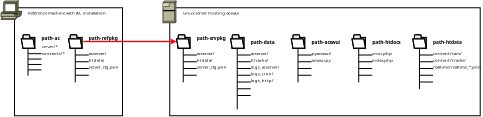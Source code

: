 <?xml version="1.0" encoding="UTF-8"?>
<dia:diagram xmlns:dia="http://www.lysator.liu.se/~alla/dia/">
  <dia:layer name="Machines" visible="true">
    <dia:object type="Flowchart - Box" version="0" id="O0">
      <dia:attribute name="obj_pos">
        <dia:point val="19,14"/>
      </dia:attribute>
      <dia:attribute name="obj_bb">
        <dia:rectangle val="18.95,13.95;35.05,30.05"/>
      </dia:attribute>
      <dia:attribute name="elem_corner">
        <dia:point val="19,14"/>
      </dia:attribute>
      <dia:attribute name="elem_width">
        <dia:real val="16"/>
      </dia:attribute>
      <dia:attribute name="elem_height">
        <dia:real val="16"/>
      </dia:attribute>
      <dia:attribute name="show_background">
        <dia:boolean val="true"/>
      </dia:attribute>
      <dia:attribute name="padding">
        <dia:real val="0.5"/>
      </dia:attribute>
      <dia:attribute name="text">
        <dia:composite type="text">
          <dia:attribute name="string">
            <dia:string>##</dia:string>
          </dia:attribute>
          <dia:attribute name="font">
            <dia:font family="sans" style="0" name="Helvetica"/>
          </dia:attribute>
          <dia:attribute name="height">
            <dia:real val="0.8"/>
          </dia:attribute>
          <dia:attribute name="pos">
            <dia:point val="27,22.194"/>
          </dia:attribute>
          <dia:attribute name="color">
            <dia:color val="#000000"/>
          </dia:attribute>
          <dia:attribute name="alignment">
            <dia:enum val="1"/>
          </dia:attribute>
        </dia:composite>
      </dia:attribute>
    </dia:object>
    <dia:object type="Flowchart - Box" version="0" id="O1">
      <dia:attribute name="obj_pos">
        <dia:point val="42,14"/>
      </dia:attribute>
      <dia:attribute name="obj_bb">
        <dia:rectangle val="41.95,13.95;88.05,30.05"/>
      </dia:attribute>
      <dia:attribute name="elem_corner">
        <dia:point val="42,14"/>
      </dia:attribute>
      <dia:attribute name="elem_width">
        <dia:real val="46"/>
      </dia:attribute>
      <dia:attribute name="elem_height">
        <dia:real val="16"/>
      </dia:attribute>
      <dia:attribute name="show_background">
        <dia:boolean val="true"/>
      </dia:attribute>
      <dia:attribute name="padding">
        <dia:real val="0.5"/>
      </dia:attribute>
      <dia:attribute name="text">
        <dia:composite type="text">
          <dia:attribute name="string">
            <dia:string>##</dia:string>
          </dia:attribute>
          <dia:attribute name="font">
            <dia:font family="sans" style="0" name="Helvetica"/>
          </dia:attribute>
          <dia:attribute name="height">
            <dia:real val="0.8"/>
          </dia:attribute>
          <dia:attribute name="pos">
            <dia:point val="65,22.194"/>
          </dia:attribute>
          <dia:attribute name="color">
            <dia:color val="#000000"/>
          </dia:attribute>
          <dia:attribute name="alignment">
            <dia:enum val="1"/>
          </dia:attribute>
        </dia:composite>
      </dia:attribute>
    </dia:object>
  </dia:layer>
  <dia:layer name="Hintergrund" visible="true" active="true">
    <dia:object type="Filesystem - Folder" version="1" id="O2">
      <dia:attribute name="obj_pos">
        <dia:point val="20,18"/>
      </dia:attribute>
      <dia:attribute name="obj_bb">
        <dia:rectangle val="19.94,17.95;22.06,20.05"/>
      </dia:attribute>
      <dia:attribute name="meta">
        <dia:composite type="dict"/>
      </dia:attribute>
      <dia:attribute name="elem_corner">
        <dia:point val="20,18"/>
      </dia:attribute>
      <dia:attribute name="elem_width">
        <dia:real val="2"/>
      </dia:attribute>
      <dia:attribute name="elem_height">
        <dia:real val="2"/>
      </dia:attribute>
      <dia:attribute name="line_width">
        <dia:real val="0.1"/>
      </dia:attribute>
      <dia:attribute name="line_colour">
        <dia:color val="#000000"/>
      </dia:attribute>
      <dia:attribute name="fill_colour">
        <dia:color val="#ffffff"/>
      </dia:attribute>
      <dia:attribute name="show_background">
        <dia:boolean val="true"/>
      </dia:attribute>
      <dia:attribute name="line_style">
        <dia:enum val="0"/>
        <dia:real val="1"/>
      </dia:attribute>
      <dia:attribute name="padding">
        <dia:real val="0.1"/>
      </dia:attribute>
      <dia:attribute name="text">
        <dia:composite type="text">
          <dia:attribute name="string">
            <dia:string>##</dia:string>
          </dia:attribute>
          <dia:attribute name="font">
            <dia:font family="sans" style="0" name="Helvetica"/>
          </dia:attribute>
          <dia:attribute name="height">
            <dia:real val="0.8"/>
          </dia:attribute>
          <dia:attribute name="pos">
            <dia:point val="21,19.294"/>
          </dia:attribute>
          <dia:attribute name="color">
            <dia:color val="#000000"/>
          </dia:attribute>
          <dia:attribute name="alignment">
            <dia:enum val="1"/>
          </dia:attribute>
        </dia:composite>
      </dia:attribute>
      <dia:attribute name="flip_horizontal">
        <dia:boolean val="false"/>
      </dia:attribute>
      <dia:attribute name="flip_vertical">
        <dia:boolean val="false"/>
      </dia:attribute>
      <dia:attribute name="subscale">
        <dia:real val="1"/>
      </dia:attribute>
    </dia:object>
    <dia:object type="Misc - Tree" version="0" id="O3">
      <dia:attribute name="obj_pos">
        <dia:point val="21,20"/>
      </dia:attribute>
      <dia:attribute name="obj_bb">
        <dia:rectangle val="20.95,19.95;23,24.05"/>
      </dia:attribute>
      <dia:attribute name="conn_endpoints">
        <dia:point val="21,20"/>
        <dia:point val="21,24"/>
      </dia:attribute>
      <dia:attribute name="line_color">
        <dia:color val="#000000"/>
      </dia:attribute>
      <dia:attribute name="tree_handles">
        <dia:point val="23,20.8"/>
        <dia:point val="23,21.6"/>
        <dia:point val="23,22.4"/>
        <dia:point val="20.974,23.972"/>
        <dia:point val="23,23.2"/>
      </dia:attribute>
      <dia:connections>
        <dia:connection handle="0" to="O2" connection="12"/>
      </dia:connections>
    </dia:object>
    <dia:object type="Standard - Text" version="1" id="O4">
      <dia:attribute name="obj_pos">
        <dia:point val="23,21"/>
      </dia:attribute>
      <dia:attribute name="obj_bb">
        <dia:rectangle val="23,20.406;26.035,21.156"/>
      </dia:attribute>
      <dia:attribute name="text">
        <dia:composite type="text">
          <dia:attribute name="string">
            <dia:string>#contents/*#</dia:string>
          </dia:attribute>
          <dia:attribute name="font">
            <dia:font family="sans" style="0" name="Helvetica"/>
          </dia:attribute>
          <dia:attribute name="height">
            <dia:real val="0.8"/>
          </dia:attribute>
          <dia:attribute name="pos">
            <dia:point val="23,21"/>
          </dia:attribute>
          <dia:attribute name="color">
            <dia:color val="#000000"/>
          </dia:attribute>
          <dia:attribute name="alignment">
            <dia:enum val="0"/>
          </dia:attribute>
        </dia:composite>
      </dia:attribute>
      <dia:attribute name="valign">
        <dia:enum val="3"/>
      </dia:attribute>
    </dia:object>
    <dia:object type="Standard - Text" version="1" id="O5">
      <dia:attribute name="obj_pos">
        <dia:point val="23,20"/>
      </dia:attribute>
      <dia:attribute name="obj_bb">
        <dia:rectangle val="23,19.406;25.295,20.156"/>
      </dia:attribute>
      <dia:attribute name="text">
        <dia:composite type="text">
          <dia:attribute name="string">
            <dia:string>#server/*#</dia:string>
          </dia:attribute>
          <dia:attribute name="font">
            <dia:font family="sans" style="0" name="Helvetica"/>
          </dia:attribute>
          <dia:attribute name="height">
            <dia:real val="0.8"/>
          </dia:attribute>
          <dia:attribute name="pos">
            <dia:point val="23,20"/>
          </dia:attribute>
          <dia:attribute name="color">
            <dia:color val="#000000"/>
          </dia:attribute>
          <dia:attribute name="alignment">
            <dia:enum val="0"/>
          </dia:attribute>
        </dia:composite>
      </dia:attribute>
      <dia:attribute name="valign">
        <dia:enum val="3"/>
      </dia:attribute>
    </dia:object>
    <dia:object type="Cisco - PC" version="1" id="O6">
      <dia:attribute name="obj_pos">
        <dia:point val="17,13"/>
      </dia:attribute>
      <dia:attribute name="obj_bb">
        <dia:rectangle val="16.999,12.999;20.001,15.716"/>
      </dia:attribute>
      <dia:attribute name="meta">
        <dia:composite type="dict"/>
      </dia:attribute>
      <dia:attribute name="elem_corner">
        <dia:point val="17,13"/>
      </dia:attribute>
      <dia:attribute name="elem_width">
        <dia:real val="3"/>
      </dia:attribute>
      <dia:attribute name="elem_height">
        <dia:real val="2.715"/>
      </dia:attribute>
      <dia:attribute name="line_width">
        <dia:real val="0.1"/>
      </dia:attribute>
      <dia:attribute name="line_colour">
        <dia:color val="#000000"/>
      </dia:attribute>
      <dia:attribute name="fill_colour">
        <dia:color val="#ffffff"/>
      </dia:attribute>
      <dia:attribute name="show_background">
        <dia:boolean val="true"/>
      </dia:attribute>
      <dia:attribute name="line_style">
        <dia:enum val="0"/>
        <dia:real val="1"/>
      </dia:attribute>
      <dia:attribute name="flip_horizontal">
        <dia:boolean val="false"/>
      </dia:attribute>
      <dia:attribute name="flip_vertical">
        <dia:boolean val="false"/>
      </dia:attribute>
      <dia:attribute name="subscale">
        <dia:real val="1"/>
      </dia:attribute>
    </dia:object>
    <dia:object type="Standard - Text" version="1" id="O7">
      <dia:attribute name="obj_pos">
        <dia:point val="21,15"/>
      </dia:attribute>
      <dia:attribute name="obj_bb">
        <dia:rectangle val="21,14.406;32.117,15.156"/>
      </dia:attribute>
      <dia:attribute name="text">
        <dia:composite type="text">
          <dia:attribute name="string">
            <dia:string>#Reference machine with AC installation#</dia:string>
          </dia:attribute>
          <dia:attribute name="font">
            <dia:font family="sans" style="0" name="Helvetica"/>
          </dia:attribute>
          <dia:attribute name="height">
            <dia:real val="0.8"/>
          </dia:attribute>
          <dia:attribute name="pos">
            <dia:point val="21,15"/>
          </dia:attribute>
          <dia:attribute name="color">
            <dia:color val="#000000"/>
          </dia:attribute>
          <dia:attribute name="alignment">
            <dia:enum val="0"/>
          </dia:attribute>
        </dia:composite>
      </dia:attribute>
      <dia:attribute name="valign">
        <dia:enum val="3"/>
      </dia:attribute>
    </dia:object>
    <dia:object type="Cisco - File Server" version="1" id="O8">
      <dia:attribute name="obj_pos">
        <dia:point val="41,13"/>
      </dia:attribute>
      <dia:attribute name="obj_bb">
        <dia:rectangle val="40.999,12.999;43.001,16.222"/>
      </dia:attribute>
      <dia:attribute name="meta">
        <dia:composite type="dict"/>
      </dia:attribute>
      <dia:attribute name="elem_corner">
        <dia:point val="41,13"/>
      </dia:attribute>
      <dia:attribute name="elem_width">
        <dia:real val="2.0"/>
      </dia:attribute>
      <dia:attribute name="elem_height">
        <dia:real val="3.221"/>
      </dia:attribute>
      <dia:attribute name="line_width">
        <dia:real val="0.1"/>
      </dia:attribute>
      <dia:attribute name="line_colour">
        <dia:color val="#000000"/>
      </dia:attribute>
      <dia:attribute name="fill_colour">
        <dia:color val="#ffffff"/>
      </dia:attribute>
      <dia:attribute name="show_background">
        <dia:boolean val="true"/>
      </dia:attribute>
      <dia:attribute name="line_style">
        <dia:enum val="0"/>
        <dia:real val="1"/>
      </dia:attribute>
      <dia:attribute name="flip_horizontal">
        <dia:boolean val="false"/>
      </dia:attribute>
      <dia:attribute name="flip_vertical">
        <dia:boolean val="false"/>
      </dia:attribute>
      <dia:attribute name="subscale">
        <dia:real val="1"/>
      </dia:attribute>
    </dia:object>
    <dia:object type="Standard - Text" version="1" id="O9">
      <dia:attribute name="obj_pos">
        <dia:point val="44,15"/>
      </dia:attribute>
      <dia:attribute name="obj_bb">
        <dia:rectangle val="44,14.406;51.883,15.156"/>
      </dia:attribute>
      <dia:attribute name="text">
        <dia:composite type="text">
          <dia:attribute name="string">
            <dia:string>#Linux server hosting acswui#</dia:string>
          </dia:attribute>
          <dia:attribute name="font">
            <dia:font family="sans" style="0" name="Helvetica"/>
          </dia:attribute>
          <dia:attribute name="height">
            <dia:real val="0.8"/>
          </dia:attribute>
          <dia:attribute name="pos">
            <dia:point val="44,15"/>
          </dia:attribute>
          <dia:attribute name="color">
            <dia:color val="#000000"/>
          </dia:attribute>
          <dia:attribute name="alignment">
            <dia:enum val="0"/>
          </dia:attribute>
        </dia:composite>
      </dia:attribute>
      <dia:attribute name="valign">
        <dia:enum val="3"/>
      </dia:attribute>
    </dia:object>
    <dia:object type="Filesystem - Folder" version="1" id="O10">
      <dia:attribute name="obj_pos">
        <dia:point val="60,18"/>
      </dia:attribute>
      <dia:attribute name="obj_bb">
        <dia:rectangle val="59.94,17.95;62.06,20.05"/>
      </dia:attribute>
      <dia:attribute name="meta">
        <dia:composite type="dict"/>
      </dia:attribute>
      <dia:attribute name="elem_corner">
        <dia:point val="60,18"/>
      </dia:attribute>
      <dia:attribute name="elem_width">
        <dia:real val="2.0"/>
      </dia:attribute>
      <dia:attribute name="elem_height">
        <dia:real val="2"/>
      </dia:attribute>
      <dia:attribute name="line_width">
        <dia:real val="0.1"/>
      </dia:attribute>
      <dia:attribute name="line_colour">
        <dia:color val="#000000"/>
      </dia:attribute>
      <dia:attribute name="fill_colour">
        <dia:color val="#ffffff"/>
      </dia:attribute>
      <dia:attribute name="show_background">
        <dia:boolean val="true"/>
      </dia:attribute>
      <dia:attribute name="line_style">
        <dia:enum val="0"/>
        <dia:real val="1"/>
      </dia:attribute>
      <dia:attribute name="padding">
        <dia:real val="0.1"/>
      </dia:attribute>
      <dia:attribute name="text">
        <dia:composite type="text">
          <dia:attribute name="string">
            <dia:string>##</dia:string>
          </dia:attribute>
          <dia:attribute name="font">
            <dia:font family="sans" style="0" name="Helvetica"/>
          </dia:attribute>
          <dia:attribute name="height">
            <dia:real val="0.8"/>
          </dia:attribute>
          <dia:attribute name="pos">
            <dia:point val="61,19.294"/>
          </dia:attribute>
          <dia:attribute name="color">
            <dia:color val="#000000"/>
          </dia:attribute>
          <dia:attribute name="alignment">
            <dia:enum val="1"/>
          </dia:attribute>
        </dia:composite>
      </dia:attribute>
      <dia:attribute name="flip_horizontal">
        <dia:boolean val="false"/>
      </dia:attribute>
      <dia:attribute name="flip_vertical">
        <dia:boolean val="false"/>
      </dia:attribute>
      <dia:attribute name="subscale">
        <dia:real val="1"/>
      </dia:attribute>
    </dia:object>
    <dia:object type="Misc - Tree" version="0" id="O11">
      <dia:attribute name="obj_pos">
        <dia:point val="61,20"/>
      </dia:attribute>
      <dia:attribute name="obj_bb">
        <dia:rectangle val="60.95,19.95;63,25.05"/>
      </dia:attribute>
      <dia:attribute name="conn_endpoints">
        <dia:point val="61,20"/>
        <dia:point val="61,25"/>
      </dia:attribute>
      <dia:attribute name="line_color">
        <dia:color val="#000000"/>
      </dia:attribute>
      <dia:attribute name="tree_handles">
        <dia:point val="63,21"/>
        <dia:point val="63,22"/>
        <dia:point val="63,23"/>
        <dia:point val="63,24"/>
      </dia:attribute>
      <dia:connections>
        <dia:connection handle="0" to="O10" connection="12"/>
      </dia:connections>
    </dia:object>
    <dia:object type="Standard - Text" version="1" id="O12">
      <dia:attribute name="obj_pos">
        <dia:point val="63,22"/>
      </dia:attribute>
      <dia:attribute name="obj_bb">
        <dia:rectangle val="63,21.406;65.828,22.156"/>
      </dia:attribute>
      <dia:attribute name="text">
        <dia:composite type="text">
          <dia:attribute name="string">
            <dia:string>#acswui.py#</dia:string>
          </dia:attribute>
          <dia:attribute name="font">
            <dia:font family="sans" style="0" name="Helvetica"/>
          </dia:attribute>
          <dia:attribute name="height">
            <dia:real val="0.8"/>
          </dia:attribute>
          <dia:attribute name="pos">
            <dia:point val="63,22"/>
          </dia:attribute>
          <dia:attribute name="color">
            <dia:color val="#000000"/>
          </dia:attribute>
          <dia:attribute name="alignment">
            <dia:enum val="0"/>
          </dia:attribute>
        </dia:composite>
      </dia:attribute>
      <dia:attribute name="valign">
        <dia:enum val="3"/>
      </dia:attribute>
    </dia:object>
    <dia:object type="Filesystem - Folder" version="1" id="O13">
      <dia:attribute name="obj_pos">
        <dia:point val="69,18"/>
      </dia:attribute>
      <dia:attribute name="obj_bb">
        <dia:rectangle val="68.94,17.95;71.06,20.05"/>
      </dia:attribute>
      <dia:attribute name="meta">
        <dia:composite type="dict"/>
      </dia:attribute>
      <dia:attribute name="elem_corner">
        <dia:point val="69,18"/>
      </dia:attribute>
      <dia:attribute name="elem_width">
        <dia:real val="2"/>
      </dia:attribute>
      <dia:attribute name="elem_height">
        <dia:real val="2"/>
      </dia:attribute>
      <dia:attribute name="line_width">
        <dia:real val="0.1"/>
      </dia:attribute>
      <dia:attribute name="line_colour">
        <dia:color val="#000000"/>
      </dia:attribute>
      <dia:attribute name="fill_colour">
        <dia:color val="#ffffff"/>
      </dia:attribute>
      <dia:attribute name="show_background">
        <dia:boolean val="true"/>
      </dia:attribute>
      <dia:attribute name="line_style">
        <dia:enum val="0"/>
        <dia:real val="1"/>
      </dia:attribute>
      <dia:attribute name="padding">
        <dia:real val="0.1"/>
      </dia:attribute>
      <dia:attribute name="text">
        <dia:composite type="text">
          <dia:attribute name="string">
            <dia:string>##</dia:string>
          </dia:attribute>
          <dia:attribute name="font">
            <dia:font family="sans" style="0" name="Helvetica"/>
          </dia:attribute>
          <dia:attribute name="height">
            <dia:real val="0.8"/>
          </dia:attribute>
          <dia:attribute name="pos">
            <dia:point val="70,19.294"/>
          </dia:attribute>
          <dia:attribute name="color">
            <dia:color val="#000000"/>
          </dia:attribute>
          <dia:attribute name="alignment">
            <dia:enum val="1"/>
          </dia:attribute>
        </dia:composite>
      </dia:attribute>
      <dia:attribute name="flip_horizontal">
        <dia:boolean val="false"/>
      </dia:attribute>
      <dia:attribute name="flip_vertical">
        <dia:boolean val="false"/>
      </dia:attribute>
      <dia:attribute name="subscale">
        <dia:real val="1"/>
      </dia:attribute>
    </dia:object>
    <dia:object type="Misc - Tree" version="0" id="O14">
      <dia:attribute name="obj_pos">
        <dia:point val="70,20"/>
      </dia:attribute>
      <dia:attribute name="obj_bb">
        <dia:rectangle val="69.95,19.95;72,25.05"/>
      </dia:attribute>
      <dia:attribute name="conn_endpoints">
        <dia:point val="70,20"/>
        <dia:point val="70,25"/>
      </dia:attribute>
      <dia:attribute name="line_color">
        <dia:color val="#000000"/>
      </dia:attribute>
      <dia:attribute name="tree_handles">
        <dia:point val="72,21"/>
        <dia:point val="72,22"/>
        <dia:point val="72,23"/>
        <dia:point val="72,24"/>
      </dia:attribute>
      <dia:connections>
        <dia:connection handle="0" to="O13" connection="12"/>
      </dia:connections>
    </dia:object>
    <dia:object type="Standard - Text" version="1" id="O15">
      <dia:attribute name="obj_pos">
        <dia:point val="72,22"/>
      </dia:attribute>
      <dia:attribute name="obj_bb">
        <dia:rectangle val="72,21.406;74.767,22.156"/>
      </dia:attribute>
      <dia:attribute name="text">
        <dia:composite type="text">
          <dia:attribute name="string">
            <dia:string>#index.php#</dia:string>
          </dia:attribute>
          <dia:attribute name="font">
            <dia:font family="sans" style="0" name="Helvetica"/>
          </dia:attribute>
          <dia:attribute name="height">
            <dia:real val="0.8"/>
          </dia:attribute>
          <dia:attribute name="pos">
            <dia:point val="72,22"/>
          </dia:attribute>
          <dia:attribute name="color">
            <dia:color val="#000000"/>
          </dia:attribute>
          <dia:attribute name="alignment">
            <dia:enum val="0"/>
          </dia:attribute>
        </dia:composite>
      </dia:attribute>
      <dia:attribute name="valign">
        <dia:enum val="3"/>
      </dia:attribute>
    </dia:object>
    <dia:object type="Filesystem - Folder" version="1" id="O16">
      <dia:attribute name="obj_pos">
        <dia:point val="51,18"/>
      </dia:attribute>
      <dia:attribute name="obj_bb">
        <dia:rectangle val="50.94,17.95;53.06,20.05"/>
      </dia:attribute>
      <dia:attribute name="meta">
        <dia:composite type="dict"/>
      </dia:attribute>
      <dia:attribute name="elem_corner">
        <dia:point val="51,18"/>
      </dia:attribute>
      <dia:attribute name="elem_width">
        <dia:real val="2.0"/>
      </dia:attribute>
      <dia:attribute name="elem_height">
        <dia:real val="2"/>
      </dia:attribute>
      <dia:attribute name="line_width">
        <dia:real val="0.1"/>
      </dia:attribute>
      <dia:attribute name="line_colour">
        <dia:color val="#000000"/>
      </dia:attribute>
      <dia:attribute name="fill_colour">
        <dia:color val="#ffffff"/>
      </dia:attribute>
      <dia:attribute name="show_background">
        <dia:boolean val="true"/>
      </dia:attribute>
      <dia:attribute name="line_style">
        <dia:enum val="0"/>
        <dia:real val="1"/>
      </dia:attribute>
      <dia:attribute name="padding">
        <dia:real val="0.1"/>
      </dia:attribute>
      <dia:attribute name="text">
        <dia:composite type="text">
          <dia:attribute name="string">
            <dia:string>##</dia:string>
          </dia:attribute>
          <dia:attribute name="font">
            <dia:font family="sans" style="0" name="Helvetica"/>
          </dia:attribute>
          <dia:attribute name="height">
            <dia:real val="0.8"/>
          </dia:attribute>
          <dia:attribute name="pos">
            <dia:point val="52,19.294"/>
          </dia:attribute>
          <dia:attribute name="color">
            <dia:color val="#000000"/>
          </dia:attribute>
          <dia:attribute name="alignment">
            <dia:enum val="1"/>
          </dia:attribute>
        </dia:composite>
      </dia:attribute>
      <dia:attribute name="flip_horizontal">
        <dia:boolean val="false"/>
      </dia:attribute>
      <dia:attribute name="flip_vertical">
        <dia:boolean val="false"/>
      </dia:attribute>
      <dia:attribute name="subscale">
        <dia:real val="1"/>
      </dia:attribute>
    </dia:object>
    <dia:object type="Misc - Tree" version="0" id="O17">
      <dia:attribute name="obj_pos">
        <dia:point val="52,20"/>
      </dia:attribute>
      <dia:attribute name="obj_bb">
        <dia:rectangle val="51.95,19.95;54,29.05"/>
      </dia:attribute>
      <dia:attribute name="conn_endpoints">
        <dia:point val="52,20"/>
        <dia:point val="52,29"/>
      </dia:attribute>
      <dia:attribute name="line_color">
        <dia:color val="#000000"/>
      </dia:attribute>
      <dia:attribute name="tree_handles">
        <dia:point val="54,21"/>
        <dia:point val="54,23"/>
        <dia:point val="54,22"/>
        <dia:point val="54,24"/>
        <dia:point val="54,25"/>
        <dia:point val="54,26"/>
        <dia:point val="54,27"/>
      </dia:attribute>
      <dia:connections>
        <dia:connection handle="0" to="O16" connection="12"/>
      </dia:connections>
    </dia:object>
    <dia:object type="Standard - Text" version="1" id="O18">
      <dia:attribute name="obj_pos">
        <dia:point val="54,24"/>
      </dia:attribute>
      <dia:attribute name="obj_bb">
        <dia:rectangle val="54,23.406;57.028,24.156"/>
      </dia:attribute>
      <dia:attribute name="text">
        <dia:composite type="text">
          <dia:attribute name="string">
            <dia:string>#logs_cron/#</dia:string>
          </dia:attribute>
          <dia:attribute name="font">
            <dia:font family="sans" style="0" name="Helvetica"/>
          </dia:attribute>
          <dia:attribute name="height">
            <dia:real val="0.8"/>
          </dia:attribute>
          <dia:attribute name="pos">
            <dia:point val="54,24"/>
          </dia:attribute>
          <dia:attribute name="color">
            <dia:color val="#000000"/>
          </dia:attribute>
          <dia:attribute name="alignment">
            <dia:enum val="0"/>
          </dia:attribute>
        </dia:composite>
      </dia:attribute>
      <dia:attribute name="valign">
        <dia:enum val="3"/>
      </dia:attribute>
    </dia:object>
    <dia:object type="Standard - Text" version="1" id="O19">
      <dia:attribute name="obj_pos">
        <dia:point val="54,25"/>
      </dia:attribute>
      <dia:attribute name="obj_bb">
        <dia:rectangle val="54,24.406;56.898,25.156"/>
      </dia:attribute>
      <dia:attribute name="text">
        <dia:composite type="text">
          <dia:attribute name="string">
            <dia:string>#logs_http/#</dia:string>
          </dia:attribute>
          <dia:attribute name="font">
            <dia:font family="sans" style="0" name="Helvetica"/>
          </dia:attribute>
          <dia:attribute name="height">
            <dia:real val="0.8"/>
          </dia:attribute>
          <dia:attribute name="pos">
            <dia:point val="54,25"/>
          </dia:attribute>
          <dia:attribute name="color">
            <dia:color val="#000000"/>
          </dia:attribute>
          <dia:attribute name="alignment">
            <dia:enum val="0"/>
          </dia:attribute>
        </dia:composite>
      </dia:attribute>
      <dia:attribute name="valign">
        <dia:enum val="3"/>
      </dia:attribute>
    </dia:object>
    <dia:object type="Standard - Text" version="1" id="O20">
      <dia:attribute name="obj_pos">
        <dia:point val="23,18"/>
      </dia:attribute>
      <dia:attribute name="obj_bb">
        <dia:rectangle val="23,18;25.457,18.836"/>
      </dia:attribute>
      <dia:attribute name="text">
        <dia:composite type="text">
          <dia:attribute name="string">
            <dia:string>#path-ac#</dia:string>
          </dia:attribute>
          <dia:attribute name="font">
            <dia:font family="sans" style="80" name="Helvetica-Bold"/>
          </dia:attribute>
          <dia:attribute name="height">
            <dia:real val="0.892"/>
          </dia:attribute>
          <dia:attribute name="pos">
            <dia:point val="23,18.662"/>
          </dia:attribute>
          <dia:attribute name="color">
            <dia:color val="#000000"/>
          </dia:attribute>
          <dia:attribute name="alignment">
            <dia:enum val="0"/>
          </dia:attribute>
        </dia:composite>
      </dia:attribute>
      <dia:attribute name="valign">
        <dia:enum val="0"/>
      </dia:attribute>
    </dia:object>
    <dia:object type="Standard - Text" version="1" id="O21">
      <dia:attribute name="obj_pos">
        <dia:point val="63,18.61"/>
      </dia:attribute>
      <dia:attribute name="obj_bb">
        <dia:rectangle val="63,18.61;66.94,19.446"/>
      </dia:attribute>
      <dia:attribute name="text">
        <dia:composite type="text">
          <dia:attribute name="string">
            <dia:string>#path-acswui#</dia:string>
          </dia:attribute>
          <dia:attribute name="font">
            <dia:font family="sans" style="80" name="Helvetica-Bold"/>
          </dia:attribute>
          <dia:attribute name="height">
            <dia:real val="0.892"/>
          </dia:attribute>
          <dia:attribute name="pos">
            <dia:point val="63,19.272"/>
          </dia:attribute>
          <dia:attribute name="color">
            <dia:color val="#000000"/>
          </dia:attribute>
          <dia:attribute name="alignment">
            <dia:enum val="0"/>
          </dia:attribute>
        </dia:composite>
      </dia:attribute>
      <dia:attribute name="valign">
        <dia:enum val="0"/>
      </dia:attribute>
    </dia:object>
    <dia:object type="Standard - Text" version="1" id="O22">
      <dia:attribute name="obj_pos">
        <dia:point val="72,18.61"/>
      </dia:attribute>
      <dia:attribute name="obj_bb">
        <dia:rectangle val="72,18.61;75.888,19.446"/>
      </dia:attribute>
      <dia:attribute name="text">
        <dia:composite type="text">
          <dia:attribute name="string">
            <dia:string>#path-htdocs#</dia:string>
          </dia:attribute>
          <dia:attribute name="font">
            <dia:font family="sans" style="80" name="Helvetica-Bold"/>
          </dia:attribute>
          <dia:attribute name="height">
            <dia:real val="0.892"/>
          </dia:attribute>
          <dia:attribute name="pos">
            <dia:point val="72,19.272"/>
          </dia:attribute>
          <dia:attribute name="color">
            <dia:color val="#000000"/>
          </dia:attribute>
          <dia:attribute name="alignment">
            <dia:enum val="0"/>
          </dia:attribute>
        </dia:composite>
      </dia:attribute>
      <dia:attribute name="valign">
        <dia:enum val="0"/>
      </dia:attribute>
    </dia:object>
    <dia:object type="Standard - Text" version="1" id="O23">
      <dia:attribute name="obj_pos">
        <dia:point val="54,18.61"/>
      </dia:attribute>
      <dia:attribute name="obj_bb">
        <dia:rectangle val="54,18.61;57.11,19.446"/>
      </dia:attribute>
      <dia:attribute name="text">
        <dia:composite type="text">
          <dia:attribute name="string">
            <dia:string>#path-data#</dia:string>
          </dia:attribute>
          <dia:attribute name="font">
            <dia:font family="sans" style="80" name="Helvetica-Bold"/>
          </dia:attribute>
          <dia:attribute name="height">
            <dia:real val="0.892"/>
          </dia:attribute>
          <dia:attribute name="pos">
            <dia:point val="54,19.272"/>
          </dia:attribute>
          <dia:attribute name="color">
            <dia:color val="#000000"/>
          </dia:attribute>
          <dia:attribute name="alignment">
            <dia:enum val="0"/>
          </dia:attribute>
        </dia:composite>
      </dia:attribute>
      <dia:attribute name="valign">
        <dia:enum val="0"/>
      </dia:attribute>
    </dia:object>
    <dia:object type="Filesystem - Folder" version="1" id="O24">
      <dia:attribute name="obj_pos">
        <dia:point val="78,18"/>
      </dia:attribute>
      <dia:attribute name="obj_bb">
        <dia:rectangle val="77.94,17.95;80.06,20.05"/>
      </dia:attribute>
      <dia:attribute name="meta">
        <dia:composite type="dict"/>
      </dia:attribute>
      <dia:attribute name="elem_corner">
        <dia:point val="78,18"/>
      </dia:attribute>
      <dia:attribute name="elem_width">
        <dia:real val="2"/>
      </dia:attribute>
      <dia:attribute name="elem_height">
        <dia:real val="2"/>
      </dia:attribute>
      <dia:attribute name="line_width">
        <dia:real val="0.1"/>
      </dia:attribute>
      <dia:attribute name="line_colour">
        <dia:color val="#000000"/>
      </dia:attribute>
      <dia:attribute name="fill_colour">
        <dia:color val="#ffffff"/>
      </dia:attribute>
      <dia:attribute name="show_background">
        <dia:boolean val="true"/>
      </dia:attribute>
      <dia:attribute name="line_style">
        <dia:enum val="0"/>
        <dia:real val="1"/>
      </dia:attribute>
      <dia:attribute name="padding">
        <dia:real val="0.1"/>
      </dia:attribute>
      <dia:attribute name="text">
        <dia:composite type="text">
          <dia:attribute name="string">
            <dia:string>##</dia:string>
          </dia:attribute>
          <dia:attribute name="font">
            <dia:font family="sans" style="0" name="Helvetica"/>
          </dia:attribute>
          <dia:attribute name="height">
            <dia:real val="0.8"/>
          </dia:attribute>
          <dia:attribute name="pos">
            <dia:point val="79,19.294"/>
          </dia:attribute>
          <dia:attribute name="color">
            <dia:color val="#000000"/>
          </dia:attribute>
          <dia:attribute name="alignment">
            <dia:enum val="1"/>
          </dia:attribute>
        </dia:composite>
      </dia:attribute>
      <dia:attribute name="flip_horizontal">
        <dia:boolean val="false"/>
      </dia:attribute>
      <dia:attribute name="flip_vertical">
        <dia:boolean val="false"/>
      </dia:attribute>
      <dia:attribute name="subscale">
        <dia:real val="1"/>
      </dia:attribute>
    </dia:object>
    <dia:object type="Misc - Tree" version="0" id="O25">
      <dia:attribute name="obj_pos">
        <dia:point val="79,20"/>
      </dia:attribute>
      <dia:attribute name="obj_bb">
        <dia:rectangle val="78.95,19.95;81,26.05"/>
      </dia:attribute>
      <dia:attribute name="conn_endpoints">
        <dia:point val="79,20"/>
        <dia:point val="79,26"/>
      </dia:attribute>
      <dia:attribute name="line_color">
        <dia:color val="#000000"/>
      </dia:attribute>
      <dia:attribute name="tree_handles">
        <dia:point val="81,21"/>
        <dia:point val="81,22"/>
        <dia:point val="81,23"/>
        <dia:point val="81,24"/>
        <dia:point val="81,25"/>
      </dia:attribute>
      <dia:connections>
        <dia:connection handle="0" to="O24" connection="12"/>
      </dia:connections>
    </dia:object>
    <dia:object type="Standard - Text" version="1" id="O26">
      <dia:attribute name="obj_pos">
        <dia:point val="81,22"/>
      </dia:attribute>
      <dia:attribute name="obj_bb">
        <dia:rectangle val="81,21.406;85.448,22.156"/>
      </dia:attribute>
      <dia:attribute name="text">
        <dia:composite type="text">
          <dia:attribute name="string">
            <dia:string>#content/tracks/#</dia:string>
          </dia:attribute>
          <dia:attribute name="font">
            <dia:font family="sans" style="0" name="Helvetica"/>
          </dia:attribute>
          <dia:attribute name="height">
            <dia:real val="0.8"/>
          </dia:attribute>
          <dia:attribute name="pos">
            <dia:point val="81,22"/>
          </dia:attribute>
          <dia:attribute name="color">
            <dia:color val="#000000"/>
          </dia:attribute>
          <dia:attribute name="alignment">
            <dia:enum val="0"/>
          </dia:attribute>
        </dia:composite>
      </dia:attribute>
      <dia:attribute name="valign">
        <dia:enum val="3"/>
      </dia:attribute>
    </dia:object>
    <dia:object type="Standard - Text" version="1" id="O27">
      <dia:attribute name="obj_pos">
        <dia:point val="81,21"/>
      </dia:attribute>
      <dia:attribute name="obj_bb">
        <dia:rectangle val="81,20.406;84.925,21.156"/>
      </dia:attribute>
      <dia:attribute name="text">
        <dia:composite type="text">
          <dia:attribute name="string">
            <dia:string>#content/cars/#</dia:string>
          </dia:attribute>
          <dia:attribute name="font">
            <dia:font family="sans" style="0" name="Helvetica"/>
          </dia:attribute>
          <dia:attribute name="height">
            <dia:real val="0.8"/>
          </dia:attribute>
          <dia:attribute name="pos">
            <dia:point val="81,21"/>
          </dia:attribute>
          <dia:attribute name="color">
            <dia:color val="#000000"/>
          </dia:attribute>
          <dia:attribute name="alignment">
            <dia:enum val="0"/>
          </dia:attribute>
        </dia:composite>
      </dia:attribute>
      <dia:attribute name="valign">
        <dia:enum val="3"/>
      </dia:attribute>
    </dia:object>
    <dia:object type="Standard - Text" version="1" id="O28">
      <dia:attribute name="obj_pos">
        <dia:point val="81,18.61"/>
      </dia:attribute>
      <dia:attribute name="obj_bb">
        <dia:rectangle val="81,18.61;84.75,19.446"/>
      </dia:attribute>
      <dia:attribute name="text">
        <dia:composite type="text">
          <dia:attribute name="string">
            <dia:string>#path-htdata#</dia:string>
          </dia:attribute>
          <dia:attribute name="font">
            <dia:font family="sans" style="80" name="Helvetica-Bold"/>
          </dia:attribute>
          <dia:attribute name="height">
            <dia:real val="0.892"/>
          </dia:attribute>
          <dia:attribute name="pos">
            <dia:point val="81,19.272"/>
          </dia:attribute>
          <dia:attribute name="color">
            <dia:color val="#000000"/>
          </dia:attribute>
          <dia:attribute name="alignment">
            <dia:enum val="0"/>
          </dia:attribute>
        </dia:composite>
      </dia:attribute>
      <dia:attribute name="valign">
        <dia:enum val="0"/>
      </dia:attribute>
    </dia:object>
    <dia:object type="Standard - Text" version="1" id="O29">
      <dia:attribute name="obj_pos">
        <dia:point val="54,23"/>
      </dia:attribute>
      <dia:attribute name="obj_bb">
        <dia:rectangle val="54,22.406;58.203,23.156"/>
      </dia:attribute>
      <dia:attribute name="text">
        <dia:composite type="text">
          <dia:attribute name="string">
            <dia:string>#logs_acserver/#</dia:string>
          </dia:attribute>
          <dia:attribute name="font">
            <dia:font family="sans" style="0" name="Helvetica"/>
          </dia:attribute>
          <dia:attribute name="height">
            <dia:real val="0.8"/>
          </dia:attribute>
          <dia:attribute name="pos">
            <dia:point val="54,23"/>
          </dia:attribute>
          <dia:attribute name="color">
            <dia:color val="#000000"/>
          </dia:attribute>
          <dia:attribute name="alignment">
            <dia:enum val="0"/>
          </dia:attribute>
        </dia:composite>
      </dia:attribute>
      <dia:attribute name="valign">
        <dia:enum val="3"/>
      </dia:attribute>
    </dia:object>
    <dia:object type="Standard - Text" version="1" id="O30">
      <dia:attribute name="obj_pos">
        <dia:point val="54,21"/>
      </dia:attribute>
      <dia:attribute name="obj_bb">
        <dia:rectangle val="54,20.406;56.703,21.156"/>
      </dia:attribute>
      <dia:attribute name="text">
        <dia:composite type="text">
          <dia:attribute name="string">
            <dia:string>#acserver/#</dia:string>
          </dia:attribute>
          <dia:attribute name="font">
            <dia:font family="sans" style="0" name="Helvetica"/>
          </dia:attribute>
          <dia:attribute name="height">
            <dia:real val="0.8"/>
          </dia:attribute>
          <dia:attribute name="pos">
            <dia:point val="54,21"/>
          </dia:attribute>
          <dia:attribute name="color">
            <dia:color val="#000000"/>
          </dia:attribute>
          <dia:attribute name="alignment">
            <dia:enum val="0"/>
          </dia:attribute>
        </dia:composite>
      </dia:attribute>
      <dia:attribute name="valign">
        <dia:enum val="3"/>
      </dia:attribute>
    </dia:object>
    <dia:object type="Standard - Text" version="1" id="O31">
      <dia:attribute name="obj_pos">
        <dia:point val="63,21"/>
      </dia:attribute>
      <dia:attribute name="obj_bb">
        <dia:rectangle val="63,20.406;65.918,21.156"/>
      </dia:attribute>
      <dia:attribute name="text">
        <dia:composite type="text">
          <dia:attribute name="string">
            <dia:string>#pyacswui/#</dia:string>
          </dia:attribute>
          <dia:attribute name="font">
            <dia:font family="sans" style="0" name="Helvetica"/>
          </dia:attribute>
          <dia:attribute name="height">
            <dia:real val="0.8"/>
          </dia:attribute>
          <dia:attribute name="pos">
            <dia:point val="63,21"/>
          </dia:attribute>
          <dia:attribute name="color">
            <dia:color val="#000000"/>
          </dia:attribute>
          <dia:attribute name="alignment">
            <dia:enum val="0"/>
          </dia:attribute>
        </dia:composite>
      </dia:attribute>
      <dia:attribute name="valign">
        <dia:enum val="3"/>
      </dia:attribute>
    </dia:object>
    <dia:object type="Standard - Text" version="1" id="O32">
      <dia:attribute name="obj_pos">
        <dia:point val="72,21"/>
      </dia:attribute>
      <dia:attribute name="obj_bb">
        <dia:rectangle val="72,20.406;74.505,21.156"/>
      </dia:attribute>
      <dia:attribute name="text">
        <dia:composite type="text">
          <dia:attribute name="string">
            <dia:string>#cron.php#</dia:string>
          </dia:attribute>
          <dia:attribute name="font">
            <dia:font family="sans" style="0" name="Helvetica"/>
          </dia:attribute>
          <dia:attribute name="height">
            <dia:real val="0.8"/>
          </dia:attribute>
          <dia:attribute name="pos">
            <dia:point val="72,21"/>
          </dia:attribute>
          <dia:attribute name="color">
            <dia:color val="#000000"/>
          </dia:attribute>
          <dia:attribute name="alignment">
            <dia:enum val="0"/>
          </dia:attribute>
        </dia:composite>
      </dia:attribute>
      <dia:attribute name="valign">
        <dia:enum val="3"/>
      </dia:attribute>
    </dia:object>
    <dia:object type="Standard - Text" version="1" id="O33">
      <dia:attribute name="obj_pos">
        <dia:point val="81,23"/>
      </dia:attribute>
      <dia:attribute name="obj_bb">
        <dia:rectangle val="81,22.406;87.84,23.156"/>
      </dia:attribute>
      <dia:attribute name="text">
        <dia:composite type="text">
          <dia:attribute name="string">
            <dia:string>#realtime/realtime_*.json#</dia:string>
          </dia:attribute>
          <dia:attribute name="font">
            <dia:font family="sans" style="0" name="Helvetica"/>
          </dia:attribute>
          <dia:attribute name="height">
            <dia:real val="0.8"/>
          </dia:attribute>
          <dia:attribute name="pos">
            <dia:point val="81,23"/>
          </dia:attribute>
          <dia:attribute name="color">
            <dia:color val="#000000"/>
          </dia:attribute>
          <dia:attribute name="alignment">
            <dia:enum val="0"/>
          </dia:attribute>
        </dia:composite>
      </dia:attribute>
      <dia:attribute name="valign">
        <dia:enum val="3"/>
      </dia:attribute>
    </dia:object>
    <dia:object type="Standard - Text" version="1" id="O34">
      <dia:attribute name="obj_pos">
        <dia:point val="54,22"/>
      </dia:attribute>
      <dia:attribute name="obj_bb">
        <dia:rectangle val="54,21.406;56.538,22.156"/>
      </dia:attribute>
      <dia:attribute name="text">
        <dia:composite type="text">
          <dia:attribute name="string">
            <dia:string>#htcache/#</dia:string>
          </dia:attribute>
          <dia:attribute name="font">
            <dia:font family="sans" style="0" name="Helvetica"/>
          </dia:attribute>
          <dia:attribute name="height">
            <dia:real val="0.8"/>
          </dia:attribute>
          <dia:attribute name="pos">
            <dia:point val="54,22"/>
          </dia:attribute>
          <dia:attribute name="color">
            <dia:color val="#000000"/>
          </dia:attribute>
          <dia:attribute name="alignment">
            <dia:enum val="0"/>
          </dia:attribute>
        </dia:composite>
      </dia:attribute>
      <dia:attribute name="valign">
        <dia:enum val="3"/>
      </dia:attribute>
    </dia:object>
    <dia:object type="Filesystem - Folder" version="1" id="O35">
      <dia:attribute name="obj_pos">
        <dia:point val="27,18"/>
      </dia:attribute>
      <dia:attribute name="obj_bb">
        <dia:rectangle val="26.94,17.95;29.06,20.05"/>
      </dia:attribute>
      <dia:attribute name="meta">
        <dia:composite type="dict"/>
      </dia:attribute>
      <dia:attribute name="elem_corner">
        <dia:point val="27,18"/>
      </dia:attribute>
      <dia:attribute name="elem_width">
        <dia:real val="2"/>
      </dia:attribute>
      <dia:attribute name="elem_height">
        <dia:real val="2"/>
      </dia:attribute>
      <dia:attribute name="line_width">
        <dia:real val="0.1"/>
      </dia:attribute>
      <dia:attribute name="line_colour">
        <dia:color val="#000000"/>
      </dia:attribute>
      <dia:attribute name="fill_colour">
        <dia:color val="#ffffff"/>
      </dia:attribute>
      <dia:attribute name="show_background">
        <dia:boolean val="true"/>
      </dia:attribute>
      <dia:attribute name="line_style">
        <dia:enum val="0"/>
        <dia:real val="1"/>
      </dia:attribute>
      <dia:attribute name="padding">
        <dia:real val="0.1"/>
      </dia:attribute>
      <dia:attribute name="text">
        <dia:composite type="text">
          <dia:attribute name="string">
            <dia:string>##</dia:string>
          </dia:attribute>
          <dia:attribute name="font">
            <dia:font family="sans" style="0" name="Helvetica"/>
          </dia:attribute>
          <dia:attribute name="height">
            <dia:real val="0.8"/>
          </dia:attribute>
          <dia:attribute name="pos">
            <dia:point val="28,19.294"/>
          </dia:attribute>
          <dia:attribute name="color">
            <dia:color val="#000000"/>
          </dia:attribute>
          <dia:attribute name="alignment">
            <dia:enum val="1"/>
          </dia:attribute>
        </dia:composite>
      </dia:attribute>
      <dia:attribute name="flip_horizontal">
        <dia:boolean val="false"/>
      </dia:attribute>
      <dia:attribute name="flip_vertical">
        <dia:boolean val="false"/>
      </dia:attribute>
      <dia:attribute name="subscale">
        <dia:real val="1"/>
      </dia:attribute>
    </dia:object>
    <dia:object type="Standard - Text" version="1" id="O36">
      <dia:attribute name="obj_pos">
        <dia:point val="30,18"/>
      </dia:attribute>
      <dia:attribute name="obj_bb">
        <dia:rectangle val="30,18;33.803,18.899"/>
      </dia:attribute>
      <dia:attribute name="text">
        <dia:composite type="text">
          <dia:attribute name="string">
            <dia:string>#path-refpkg#</dia:string>
          </dia:attribute>
          <dia:attribute name="font">
            <dia:font family="sans" style="80" name="Helvetica-Bold"/>
          </dia:attribute>
          <dia:attribute name="height">
            <dia:real val="0.892"/>
          </dia:attribute>
          <dia:attribute name="pos">
            <dia:point val="30,18.683"/>
          </dia:attribute>
          <dia:attribute name="color">
            <dia:color val="#000000"/>
          </dia:attribute>
          <dia:attribute name="alignment">
            <dia:enum val="0"/>
          </dia:attribute>
        </dia:composite>
      </dia:attribute>
      <dia:attribute name="valign">
        <dia:enum val="0"/>
      </dia:attribute>
    </dia:object>
    <dia:object type="Standard - Line" version="0" id="O37">
      <dia:attribute name="obj_pos">
        <dia:point val="29.2,19"/>
      </dia:attribute>
      <dia:attribute name="obj_bb">
        <dia:rectangle val="29.1,18.526;43.224,19.474"/>
      </dia:attribute>
      <dia:attribute name="conn_endpoints">
        <dia:point val="29.2,19"/>
        <dia:point val="43,19"/>
      </dia:attribute>
      <dia:attribute name="numcp">
        <dia:int val="1"/>
      </dia:attribute>
      <dia:attribute name="line_color">
        <dia:color val="#ff0000"/>
      </dia:attribute>
      <dia:attribute name="line_width">
        <dia:real val="0.2"/>
      </dia:attribute>
      <dia:attribute name="end_arrow">
        <dia:enum val="22"/>
      </dia:attribute>
      <dia:attribute name="end_arrow_length">
        <dia:real val="0.5"/>
      </dia:attribute>
      <dia:attribute name="end_arrow_width">
        <dia:real val="0.5"/>
      </dia:attribute>
    </dia:object>
    <dia:object type="Standard - Text" version="1" id="O38">
      <dia:attribute name="obj_pos">
        <dia:point val="30,21"/>
      </dia:attribute>
      <dia:attribute name="obj_bb">
        <dia:rectangle val="30,20.406;32.703,21.156"/>
      </dia:attribute>
      <dia:attribute name="text">
        <dia:composite type="text">
          <dia:attribute name="string">
            <dia:string>#acserver/#</dia:string>
          </dia:attribute>
          <dia:attribute name="font">
            <dia:font family="sans" style="0" name="Helvetica"/>
          </dia:attribute>
          <dia:attribute name="height">
            <dia:real val="0.8"/>
          </dia:attribute>
          <dia:attribute name="pos">
            <dia:point val="30,21"/>
          </dia:attribute>
          <dia:attribute name="color">
            <dia:color val="#000000"/>
          </dia:attribute>
          <dia:attribute name="alignment">
            <dia:enum val="0"/>
          </dia:attribute>
        </dia:composite>
      </dia:attribute>
      <dia:attribute name="valign">
        <dia:enum val="3"/>
      </dia:attribute>
    </dia:object>
    <dia:object type="Standard - Text" version="1" id="O39">
      <dia:attribute name="obj_pos">
        <dia:point val="30,22"/>
      </dia:attribute>
      <dia:attribute name="obj_bb">
        <dia:rectangle val="30,21.406;32.093,22.156"/>
      </dia:attribute>
      <dia:attribute name="text">
        <dia:composite type="text">
          <dia:attribute name="string">
            <dia:string>#htdata/#</dia:string>
          </dia:attribute>
          <dia:attribute name="font">
            <dia:font family="sans" style="0" name="Helvetica"/>
          </dia:attribute>
          <dia:attribute name="height">
            <dia:real val="0.8"/>
          </dia:attribute>
          <dia:attribute name="pos">
            <dia:point val="30,22"/>
          </dia:attribute>
          <dia:attribute name="color">
            <dia:color val="#000000"/>
          </dia:attribute>
          <dia:attribute name="alignment">
            <dia:enum val="0"/>
          </dia:attribute>
        </dia:composite>
      </dia:attribute>
      <dia:attribute name="valign">
        <dia:enum val="3"/>
      </dia:attribute>
    </dia:object>
    <dia:object type="Standard - Text" version="1" id="O40">
      <dia:attribute name="obj_pos">
        <dia:point val="30,23"/>
      </dia:attribute>
      <dia:attribute name="obj_bb">
        <dia:rectangle val="30,22.406;34.325,23.156"/>
      </dia:attribute>
      <dia:attribute name="text">
        <dia:composite type="text">
          <dia:attribute name="string">
            <dia:string>#server_cfg.json#</dia:string>
          </dia:attribute>
          <dia:attribute name="font">
            <dia:font family="sans" style="0" name="Helvetica"/>
          </dia:attribute>
          <dia:attribute name="height">
            <dia:real val="0.8"/>
          </dia:attribute>
          <dia:attribute name="pos">
            <dia:point val="30,23"/>
          </dia:attribute>
          <dia:attribute name="color">
            <dia:color val="#000000"/>
          </dia:attribute>
          <dia:attribute name="alignment">
            <dia:enum val="0"/>
          </dia:attribute>
        </dia:composite>
      </dia:attribute>
      <dia:attribute name="valign">
        <dia:enum val="3"/>
      </dia:attribute>
    </dia:object>
    <dia:object type="Misc - Tree" version="0" id="O41">
      <dia:attribute name="obj_pos">
        <dia:point val="28,20"/>
      </dia:attribute>
      <dia:attribute name="obj_bb">
        <dia:rectangle val="27.95,19.95;30,25.05"/>
      </dia:attribute>
      <dia:attribute name="conn_endpoints">
        <dia:point val="28,20"/>
        <dia:point val="28,25"/>
      </dia:attribute>
      <dia:attribute name="line_color">
        <dia:color val="#000000"/>
      </dia:attribute>
      <dia:attribute name="tree_handles">
        <dia:point val="30,21"/>
        <dia:point val="30,22"/>
        <dia:point val="30,23"/>
        <dia:point val="30,24"/>
      </dia:attribute>
      <dia:connections>
        <dia:connection handle="0" to="O35" connection="12"/>
      </dia:connections>
    </dia:object>
    <dia:object type="Filesystem - Folder" version="1" id="O42">
      <dia:attribute name="obj_pos">
        <dia:point val="43,18"/>
      </dia:attribute>
      <dia:attribute name="obj_bb">
        <dia:rectangle val="42.94,17.95;45.06,20.05"/>
      </dia:attribute>
      <dia:attribute name="meta">
        <dia:composite type="dict"/>
      </dia:attribute>
      <dia:attribute name="elem_corner">
        <dia:point val="43,18"/>
      </dia:attribute>
      <dia:attribute name="elem_width">
        <dia:real val="2"/>
      </dia:attribute>
      <dia:attribute name="elem_height">
        <dia:real val="2"/>
      </dia:attribute>
      <dia:attribute name="line_width">
        <dia:real val="0.1"/>
      </dia:attribute>
      <dia:attribute name="line_colour">
        <dia:color val="#000000"/>
      </dia:attribute>
      <dia:attribute name="fill_colour">
        <dia:color val="#ffffff"/>
      </dia:attribute>
      <dia:attribute name="show_background">
        <dia:boolean val="true"/>
      </dia:attribute>
      <dia:attribute name="line_style">
        <dia:enum val="0"/>
        <dia:real val="1"/>
      </dia:attribute>
      <dia:attribute name="padding">
        <dia:real val="0.1"/>
      </dia:attribute>
      <dia:attribute name="text">
        <dia:composite type="text">
          <dia:attribute name="string">
            <dia:string>##</dia:string>
          </dia:attribute>
          <dia:attribute name="font">
            <dia:font family="sans" style="0" name="Helvetica"/>
          </dia:attribute>
          <dia:attribute name="height">
            <dia:real val="0.8"/>
          </dia:attribute>
          <dia:attribute name="pos">
            <dia:point val="44,19.294"/>
          </dia:attribute>
          <dia:attribute name="color">
            <dia:color val="#000000"/>
          </dia:attribute>
          <dia:attribute name="alignment">
            <dia:enum val="1"/>
          </dia:attribute>
        </dia:composite>
      </dia:attribute>
      <dia:attribute name="flip_horizontal">
        <dia:boolean val="false"/>
      </dia:attribute>
      <dia:attribute name="flip_vertical">
        <dia:boolean val="false"/>
      </dia:attribute>
      <dia:attribute name="subscale">
        <dia:real val="1"/>
      </dia:attribute>
    </dia:object>
    <dia:object type="Standard - Text" version="1" id="O43">
      <dia:attribute name="obj_pos">
        <dia:point val="46,18"/>
      </dia:attribute>
      <dia:attribute name="obj_bb">
        <dia:rectangle val="46,18;49.903,18.899"/>
      </dia:attribute>
      <dia:attribute name="text">
        <dia:composite type="text">
          <dia:attribute name="string">
            <dia:string>#path-srvpkg#</dia:string>
          </dia:attribute>
          <dia:attribute name="font">
            <dia:font family="sans" style="80" name="Helvetica-Bold"/>
          </dia:attribute>
          <dia:attribute name="height">
            <dia:real val="0.892"/>
          </dia:attribute>
          <dia:attribute name="pos">
            <dia:point val="46,18.683"/>
          </dia:attribute>
          <dia:attribute name="color">
            <dia:color val="#000000"/>
          </dia:attribute>
          <dia:attribute name="alignment">
            <dia:enum val="0"/>
          </dia:attribute>
        </dia:composite>
      </dia:attribute>
      <dia:attribute name="valign">
        <dia:enum val="0"/>
      </dia:attribute>
    </dia:object>
    <dia:object type="Standard - Text" version="1" id="O44">
      <dia:attribute name="obj_pos">
        <dia:point val="46,21"/>
      </dia:attribute>
      <dia:attribute name="obj_bb">
        <dia:rectangle val="46,20.406;48.703,21.156"/>
      </dia:attribute>
      <dia:attribute name="text">
        <dia:composite type="text">
          <dia:attribute name="string">
            <dia:string>#acserver/#</dia:string>
          </dia:attribute>
          <dia:attribute name="font">
            <dia:font family="sans" style="0" name="Helvetica"/>
          </dia:attribute>
          <dia:attribute name="height">
            <dia:real val="0.8"/>
          </dia:attribute>
          <dia:attribute name="pos">
            <dia:point val="46,21"/>
          </dia:attribute>
          <dia:attribute name="color">
            <dia:color val="#000000"/>
          </dia:attribute>
          <dia:attribute name="alignment">
            <dia:enum val="0"/>
          </dia:attribute>
        </dia:composite>
      </dia:attribute>
      <dia:attribute name="valign">
        <dia:enum val="3"/>
      </dia:attribute>
    </dia:object>
    <dia:object type="Standard - Text" version="1" id="O45">
      <dia:attribute name="obj_pos">
        <dia:point val="46,22"/>
      </dia:attribute>
      <dia:attribute name="obj_bb">
        <dia:rectangle val="46,21.406;48.093,22.156"/>
      </dia:attribute>
      <dia:attribute name="text">
        <dia:composite type="text">
          <dia:attribute name="string">
            <dia:string>#htdata/#</dia:string>
          </dia:attribute>
          <dia:attribute name="font">
            <dia:font family="sans" style="0" name="Helvetica"/>
          </dia:attribute>
          <dia:attribute name="height">
            <dia:real val="0.8"/>
          </dia:attribute>
          <dia:attribute name="pos">
            <dia:point val="46,22"/>
          </dia:attribute>
          <dia:attribute name="color">
            <dia:color val="#000000"/>
          </dia:attribute>
          <dia:attribute name="alignment">
            <dia:enum val="0"/>
          </dia:attribute>
        </dia:composite>
      </dia:attribute>
      <dia:attribute name="valign">
        <dia:enum val="3"/>
      </dia:attribute>
    </dia:object>
    <dia:object type="Standard - Text" version="1" id="O46">
      <dia:attribute name="obj_pos">
        <dia:point val="46,23"/>
      </dia:attribute>
      <dia:attribute name="obj_bb">
        <dia:rectangle val="46,22.406;50.325,23.156"/>
      </dia:attribute>
      <dia:attribute name="text">
        <dia:composite type="text">
          <dia:attribute name="string">
            <dia:string>#server_cfg.json#</dia:string>
          </dia:attribute>
          <dia:attribute name="font">
            <dia:font family="sans" style="0" name="Helvetica"/>
          </dia:attribute>
          <dia:attribute name="height">
            <dia:real val="0.8"/>
          </dia:attribute>
          <dia:attribute name="pos">
            <dia:point val="46,23"/>
          </dia:attribute>
          <dia:attribute name="color">
            <dia:color val="#000000"/>
          </dia:attribute>
          <dia:attribute name="alignment">
            <dia:enum val="0"/>
          </dia:attribute>
        </dia:composite>
      </dia:attribute>
      <dia:attribute name="valign">
        <dia:enum val="3"/>
      </dia:attribute>
    </dia:object>
    <dia:object type="Misc - Tree" version="0" id="O47">
      <dia:attribute name="obj_pos">
        <dia:point val="44,20"/>
      </dia:attribute>
      <dia:attribute name="obj_bb">
        <dia:rectangle val="43.95,19.95;46,25.05"/>
      </dia:attribute>
      <dia:attribute name="conn_endpoints">
        <dia:point val="44,20"/>
        <dia:point val="44,25"/>
      </dia:attribute>
      <dia:attribute name="line_color">
        <dia:color val="#000000"/>
      </dia:attribute>
      <dia:attribute name="tree_handles">
        <dia:point val="46,21"/>
        <dia:point val="46,22"/>
        <dia:point val="46,23"/>
        <dia:point val="46,24"/>
      </dia:attribute>
      <dia:connections>
        <dia:connection handle="0" to="O42" connection="12"/>
      </dia:connections>
    </dia:object>
  </dia:layer>
</dia:diagram>
